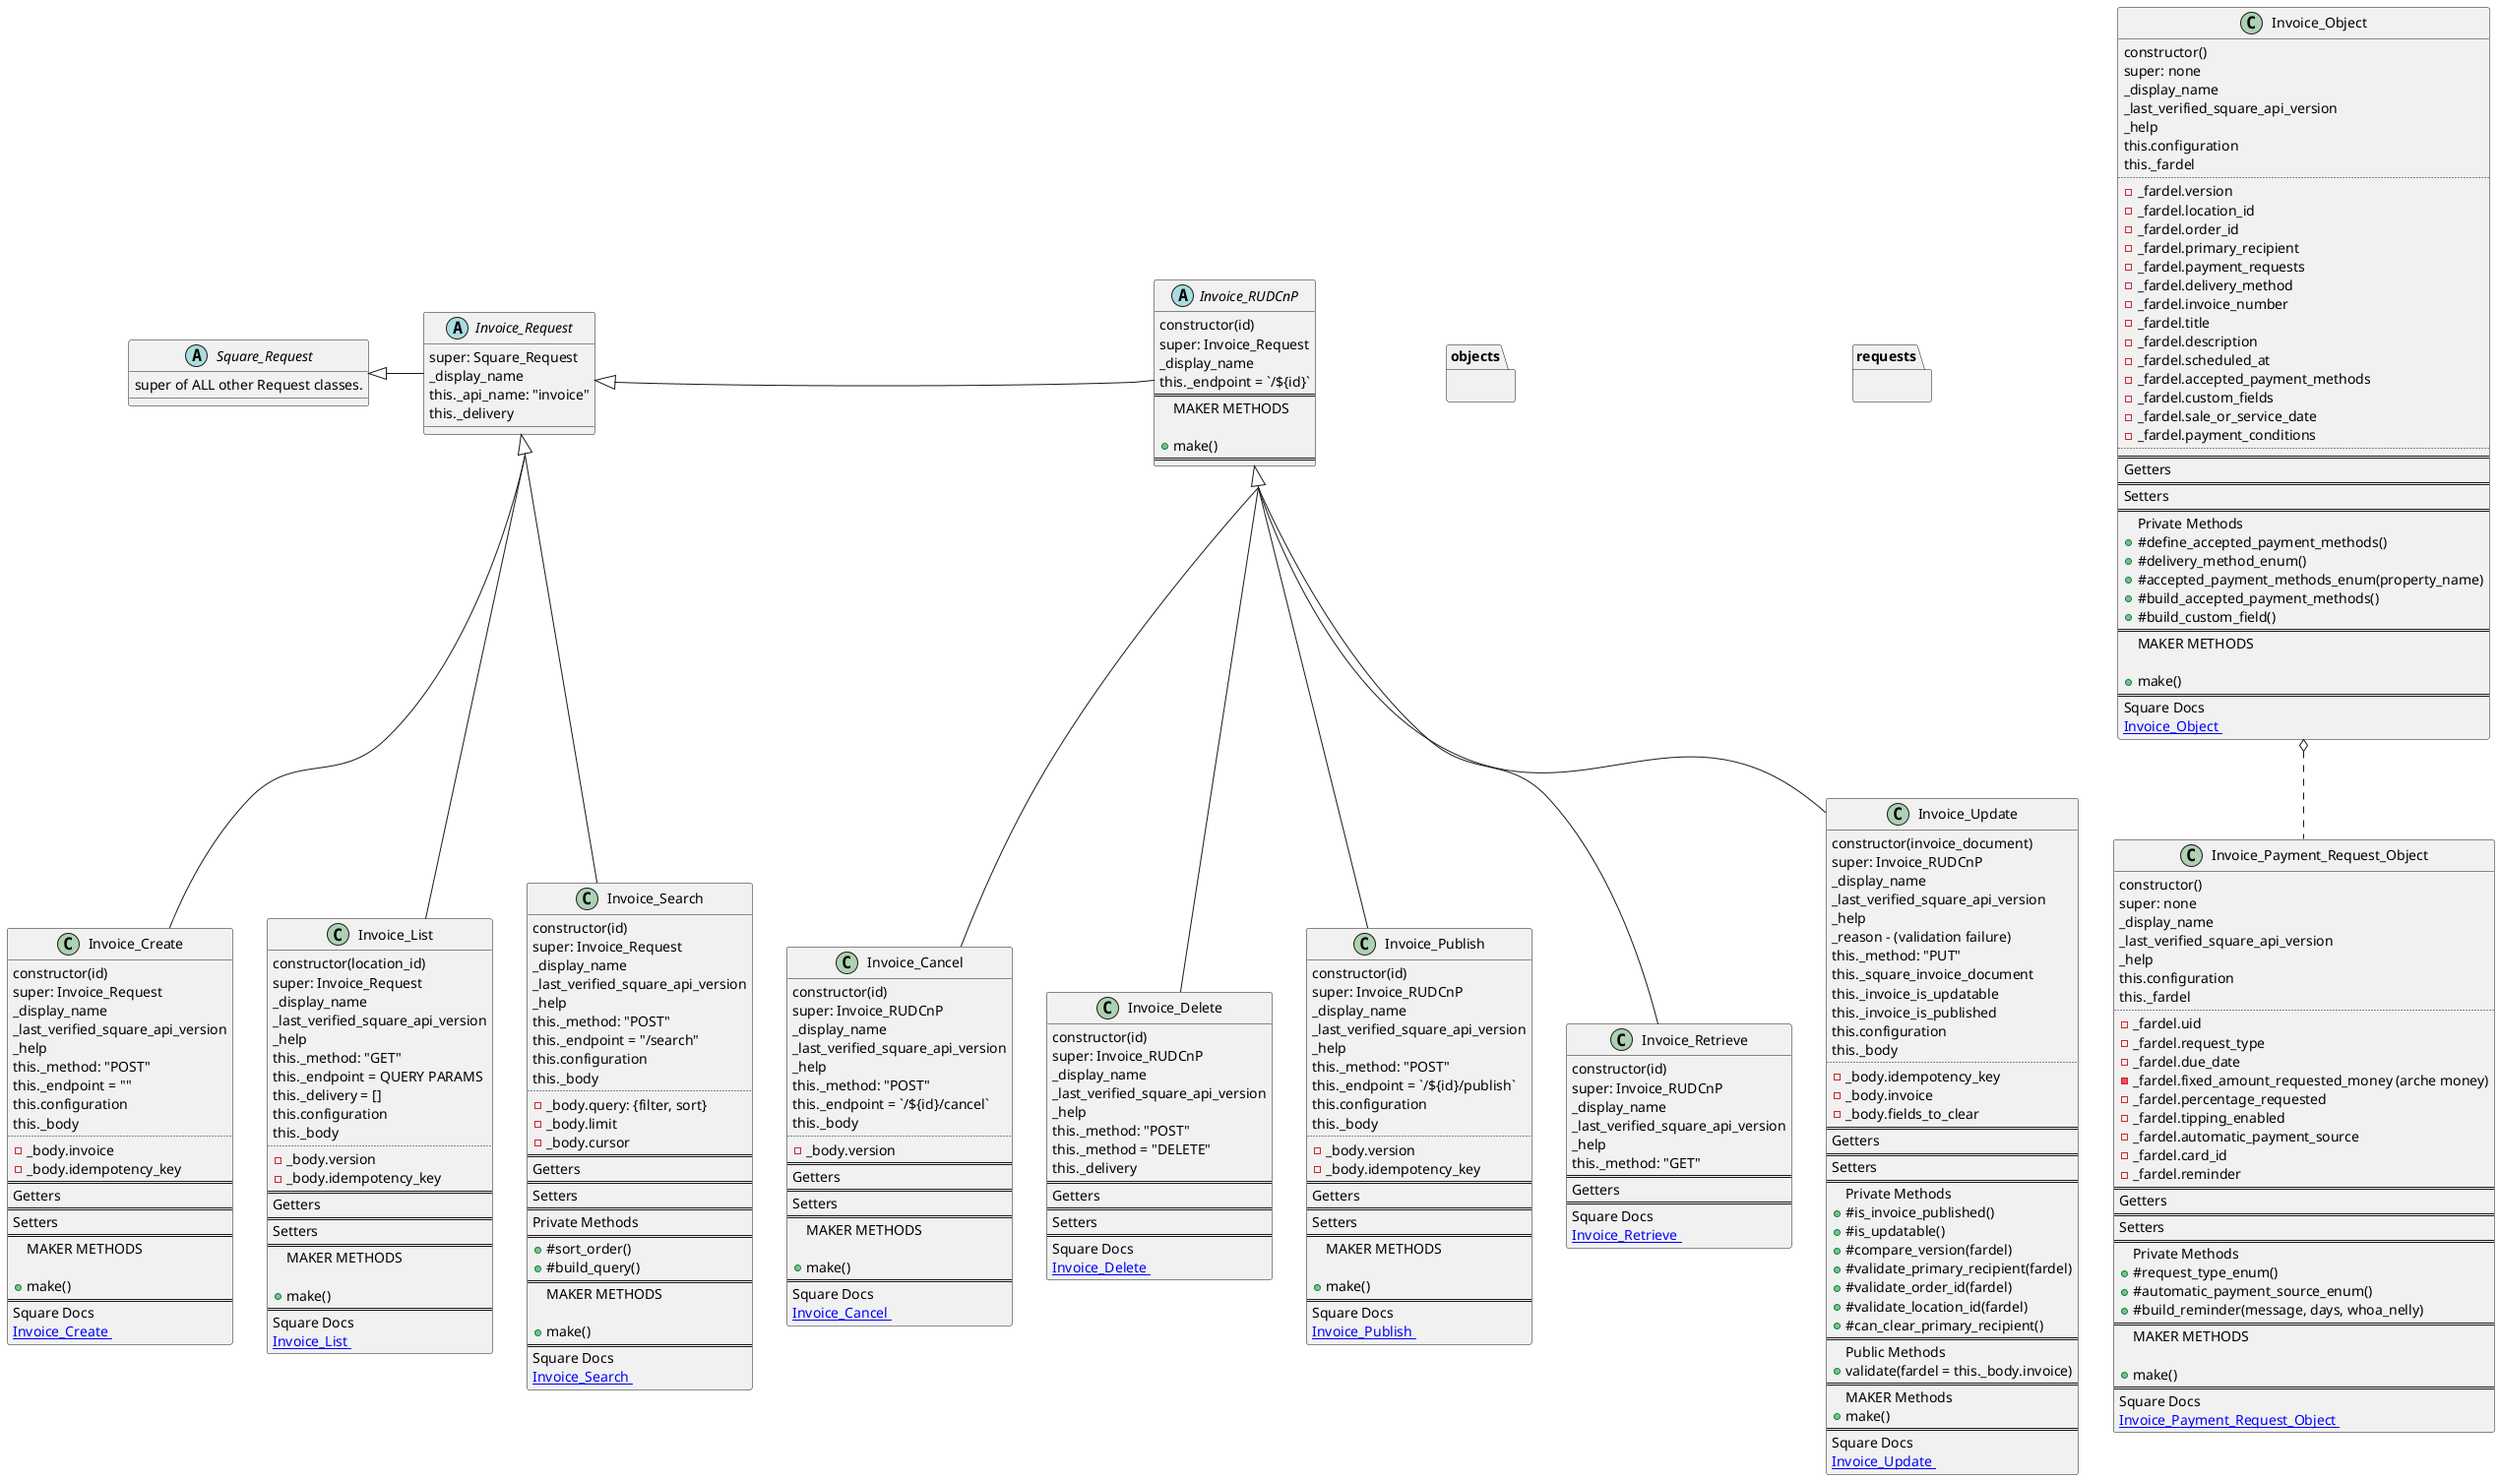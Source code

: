 @startuml
'https://plantuml.com/class-diagram
skinparam groupInheritance 2

namespace objects {
.Invoice_Object o.. .Invoice_Payment_Request_Object
}

namespace requests {
.Square_Request <|- .Invoice_Request

.Invoice_Request <|- .Invoice_RUDCnP

.Invoice_Request <|-- .Invoice_Create
.Invoice_Request <|-- .Invoice_List
.Invoice_Request <|-- .Invoice_Search

.Invoice_RUDCnP <|-- .Invoice_Cancel
.Invoice_RUDCnP <|-- .Invoice_Delete
.Invoice_RUDCnP <|-- .Invoice_Publish
.Invoice_RUDCnP <|-- .Invoice_Retrieve
.Invoice_RUDCnP <|-- .Invoice_Update
}

abstract class Square_Request{
super of ALL other Request classes.
}

abstract class Invoice_Request {
super: Square_Request
_display_name
this._api_name: "invoice"
this._delivery
}

abstract class Invoice_RUDCnP {
constructor(id)
super: Invoice_Request
_display_name
this._endpoint = `/${id}`
==
MAKER METHODS

+make()
==
}

class Invoice_Object {
constructor()
super: none
_display_name
_last_verified_square_api_version
_help
this.configuration
this._fardel
..
-_fardel.version
-_fardel.location_id
-_fardel.order_id
-_fardel.primary_recipient
-_fardel.payment_requests
-_fardel.delivery_method
-_fardel.invoice_number
-_fardel.title
-_fardel.description
-_fardel.scheduled_at
-_fardel.accepted_payment_methods
-_fardel.custom_fields
-_fardel.sale_or_service_date
-_fardel.payment_conditions
..
==
Getters
==
Setters
==
Private Methods
+#define_accepted_payment_methods()
+#delivery_method_enum()
+#accepted_payment_methods_enum(property_name)
+#build_accepted_payment_methods()
+#build_custom_field()
==
MAKER METHODS

+make()
==
Square Docs
[[https://developer.squareup.com/reference/square/objects/Invoice Invoice_Object ]]
}


class Invoice_Payment_Request_Object {
constructor()
super: none
_display_name
_last_verified_square_api_version
_help
this.configuration
this._fardel
..
-_fardel.uid
-_fardel.request_type
-_fardel.due_date
-_fardel.fixed_amount_requested_money (arche money)
-_fardel.percentage_requested
-_fardel.tipping_enabled
-_fardel.automatic_payment_source
-_fardel.card_id
-_fardel.reminder
==
Getters
==
Setters
==
Private Methods
+#request_type_enum()
+#automatic_payment_source_enum()
+#build_reminder(message, days, whoa_nelly)
==
MAKER METHODS

+make()
==
Square Docs
[[https://developer.squareup.com/reference/square/objects/InvoicePaymentRequest Invoice_Payment_Request_Object ]]
}





class Invoice_Create {
constructor(id)
super: Invoice_Request
_display_name
_last_verified_square_api_version
_help
this._method: "POST"
this._endpoint = ""
this.configuration
this._body
..
-_body.invoice
-_body.idempotency_key
==
Getters
==
Setters
==
MAKER METHODS

+make()
==
Square Docs
[[https://developer.squareup.com/reference/square/invoices-api/create-invoice Invoice_Create ]]
}


class Invoice_List {
constructor(location_id)
super: Invoice_Request
_display_name
_last_verified_square_api_version
_help
this._method: "GET"
this._endpoint = QUERY PARAMS
this._delivery = []
this.configuration
this._body
..
-_body.version
-_body.idempotency_key
==
Getters
==
Setters
==
MAKER METHODS

+make()
==
Square Docs
[[https://developer.squareup.com/reference/square/invoices-api/list-invoices Invoice_List ]]
}



class Invoice_Cancel {
constructor(id)
super: Invoice_RUDCnP
_display_name
_last_verified_square_api_version
_help
this._method: "POST"
this._endpoint = `/${id}/cancel`
this._body
..
-_body.version
==
Getters
==
Setters
==
MAKER METHODS

+make()
==
Square Docs
[[https://developer.squareup.com/reference/square/invoices-api/cancel-invoice Invoice_Cancel ]]
}


class Invoice_Delete {
constructor(id)
super: Invoice_RUDCnP
_display_name
_last_verified_square_api_version
_help
this._method: "POST"
this._method = "DELETE"
this._delivery
==
Getters
==
Setters
==
Square Docs
[[https://developer.squareup.com/reference/square/invoices-api/delete-invoice Invoice_Delete ]]
}

class Invoice_Publish {
constructor(id)
super: Invoice_RUDCnP
_display_name
_last_verified_square_api_version
_help
this._method: "POST"
this._endpoint = `/${id}/publish`
this.configuration
this._body
..
-_body.version
-_body.idempotency_key
==
Getters
==
Setters
==
MAKER METHODS

+make()
==
Square Docs
[[https://developer.squareup.com/reference/square/invoices-api/publish-invoice Invoice_Publish ]]
}


class Invoice_Retrieve {
constructor(id)
super: Invoice_RUDCnP
_display_name
_last_verified_square_api_version
_help
this._method: "GET"
==
Getters
==
Square Docs
[[https://developer.squareup.com/reference/square/invoices-api/get-invoice Invoice_Retrieve ]]
}

class Invoice_Search {
constructor(id)
super: Invoice_Request
_display_name
_last_verified_square_api_version
_help
this._method: "POST"
this._endpoint = "/search"
this.configuration
this._body
..
-_body.query: {filter, sort}
-_body.limit
-_body.cursor
==
Getters
==
Setters
==
Private Methods
==
+#sort_order()
+#build_query()
==
MAKER METHODS

+make()
==
Square Docs
[[https://developer.squareup.com/reference/square/invoices-api/search-invoices Invoice_Search ]]
}

class Invoice_Update {
constructor(invoice_document)
super: Invoice_RUDCnP
_display_name
_last_verified_square_api_version
_help
_reason - (validation failure)
this._method: "PUT"
this._square_invoice_document
this._invoice_is_updatable
this._invoice_is_published
this.configuration
this._body
..
-_body.idempotency_key
-_body.invoice
-_body.fields_to_clear
==
Getters
==
Setters
==
Private Methods
+#is_invoice_published()
+#is_updatable()
+#compare_version(fardel)
+#validate_primary_recipient(fardel)
+#validate_order_id(fardel)
+#validate_location_id(fardel)
+#can_clear_primary_recipient()
==
Public Methods
+validate(fardel = this._body.invoice)
==
MAKER Methods
+make()
==
Square Docs
[[https://developer.squareup.com/reference/square/invoices-api/update-invoice Invoice_Update ]]
}






@enduml
